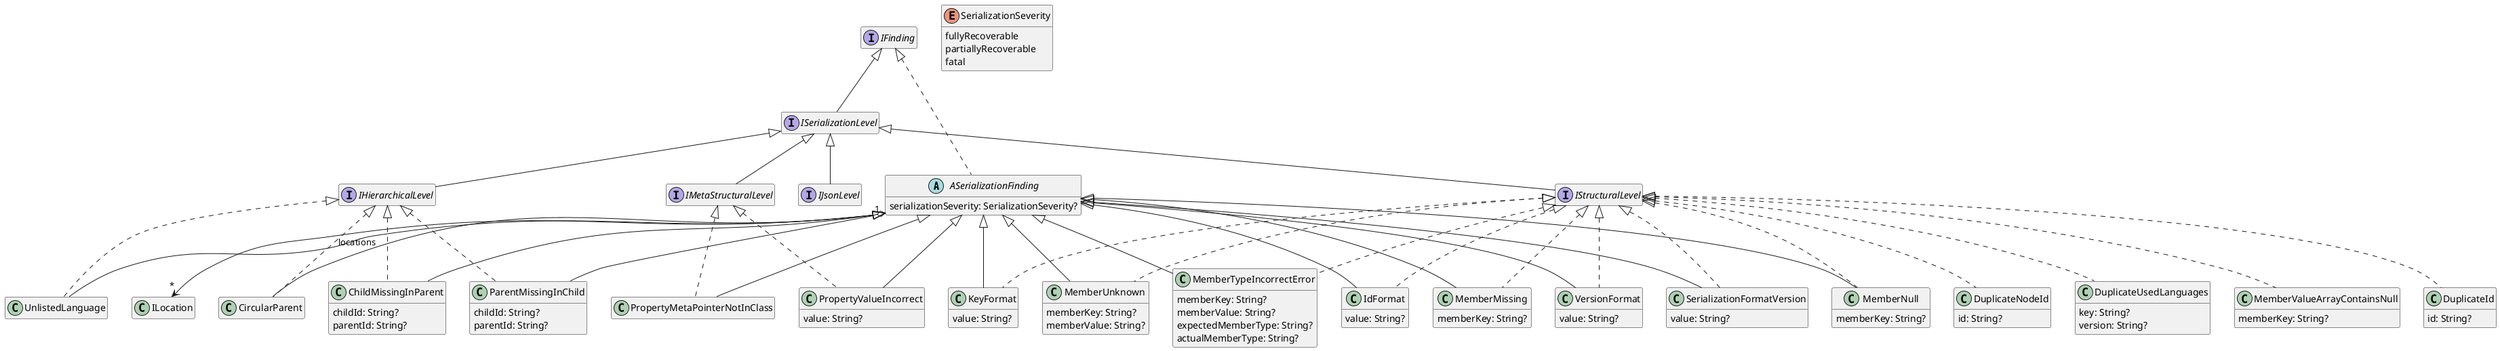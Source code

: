 @startuml
hide empty members

' qualified name: "io.lionweb.serialization.validation"


abstract class ASerializationFinding implements IFinding {
  serializationSeverity: SerializationSeverity?
}

class ChildMissingInParent extends ASerializationFinding implements IHierarchicalLevel {
  childId: String?
  parentId: String?
}

class CircularParent extends ASerializationFinding implements IHierarchicalLevel

class DuplicateId implements IStructuralLevel {
  id: String?
}

class DuplicateNodeId implements IStructuralLevel {
  id: String?
}

class DuplicateUsedLanguages implements IStructuralLevel {
  key: String?
  version: String?
}

interface IHierarchicalLevel extends ISerializationLevel
interface IJsonLevel extends ISerializationLevel
interface IMetaStructuralLevel extends ISerializationLevel
interface ISerializationLevel extends IFinding
interface IStructuralLevel extends ISerializationLevel
class IdFormat extends ASerializationFinding implements IStructuralLevel {
  value: String?
}

class KeyFormat extends ASerializationFinding implements IStructuralLevel {
  value: String?
}

class MemberMissing extends ASerializationFinding implements IStructuralLevel {
  memberKey: String?
}

class MemberNull extends ASerializationFinding implements IStructuralLevel {
  memberKey: String?
}

class MemberTypeIncorrectError extends ASerializationFinding implements IStructuralLevel {
  memberKey: String?
  memberValue: String?
  expectedMemberType: String?
  actualMemberType: String?
}

class MemberUnknown extends ASerializationFinding implements IStructuralLevel {
  memberKey: String?
  memberValue: String?
}

class MemberValueArrayContainsNull implements IStructuralLevel {
  memberKey: String?
}

class ParentMissingInChild extends ASerializationFinding implements IHierarchicalLevel {
  childId: String?
  parentId: String?
}

class PropertyMetaPointerNotInClass extends ASerializationFinding implements IMetaStructuralLevel

class PropertyValueIncorrect extends ASerializationFinding implements IMetaStructuralLevel {
  value: String?
}

class SerializationFormatVersion extends ASerializationFinding implements IStructuralLevel {
  value: String?
}

enum SerializationSeverity {
  fullyRecoverable
  partiallyRecoverable
  fatal
}

class UnlistedLanguage extends ASerializationFinding implements IHierarchicalLevel

class VersionFormat extends ASerializationFinding implements IStructuralLevel {
  value: String?
}



' relations:

ASerializationFinding "1" o--> "*" ILocation: locations

























@enduml
